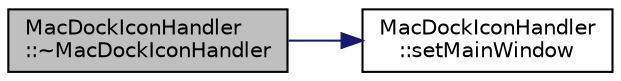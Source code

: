 digraph "MacDockIconHandler::~MacDockIconHandler"
{
  edge [fontname="Helvetica",fontsize="10",labelfontname="Helvetica",labelfontsize="10"];
  node [fontname="Helvetica",fontsize="10",shape=record];
  rankdir="LR";
  Node0 [label="MacDockIconHandler\l::~MacDockIconHandler",height=0.2,width=0.4,color="black", fillcolor="grey75", style="filled", fontcolor="black"];
  Node0 -> Node1 [color="midnightblue",fontsize="10",style="solid",fontname="Helvetica"];
  Node1 [label="MacDockIconHandler\l::setMainWindow",height=0.2,width=0.4,color="black", fillcolor="white", style="filled",URL="$d7/dcd/class_mac_dock_icon_handler.html#a4d2d18c7d56286ea745e349497941293"];
}
